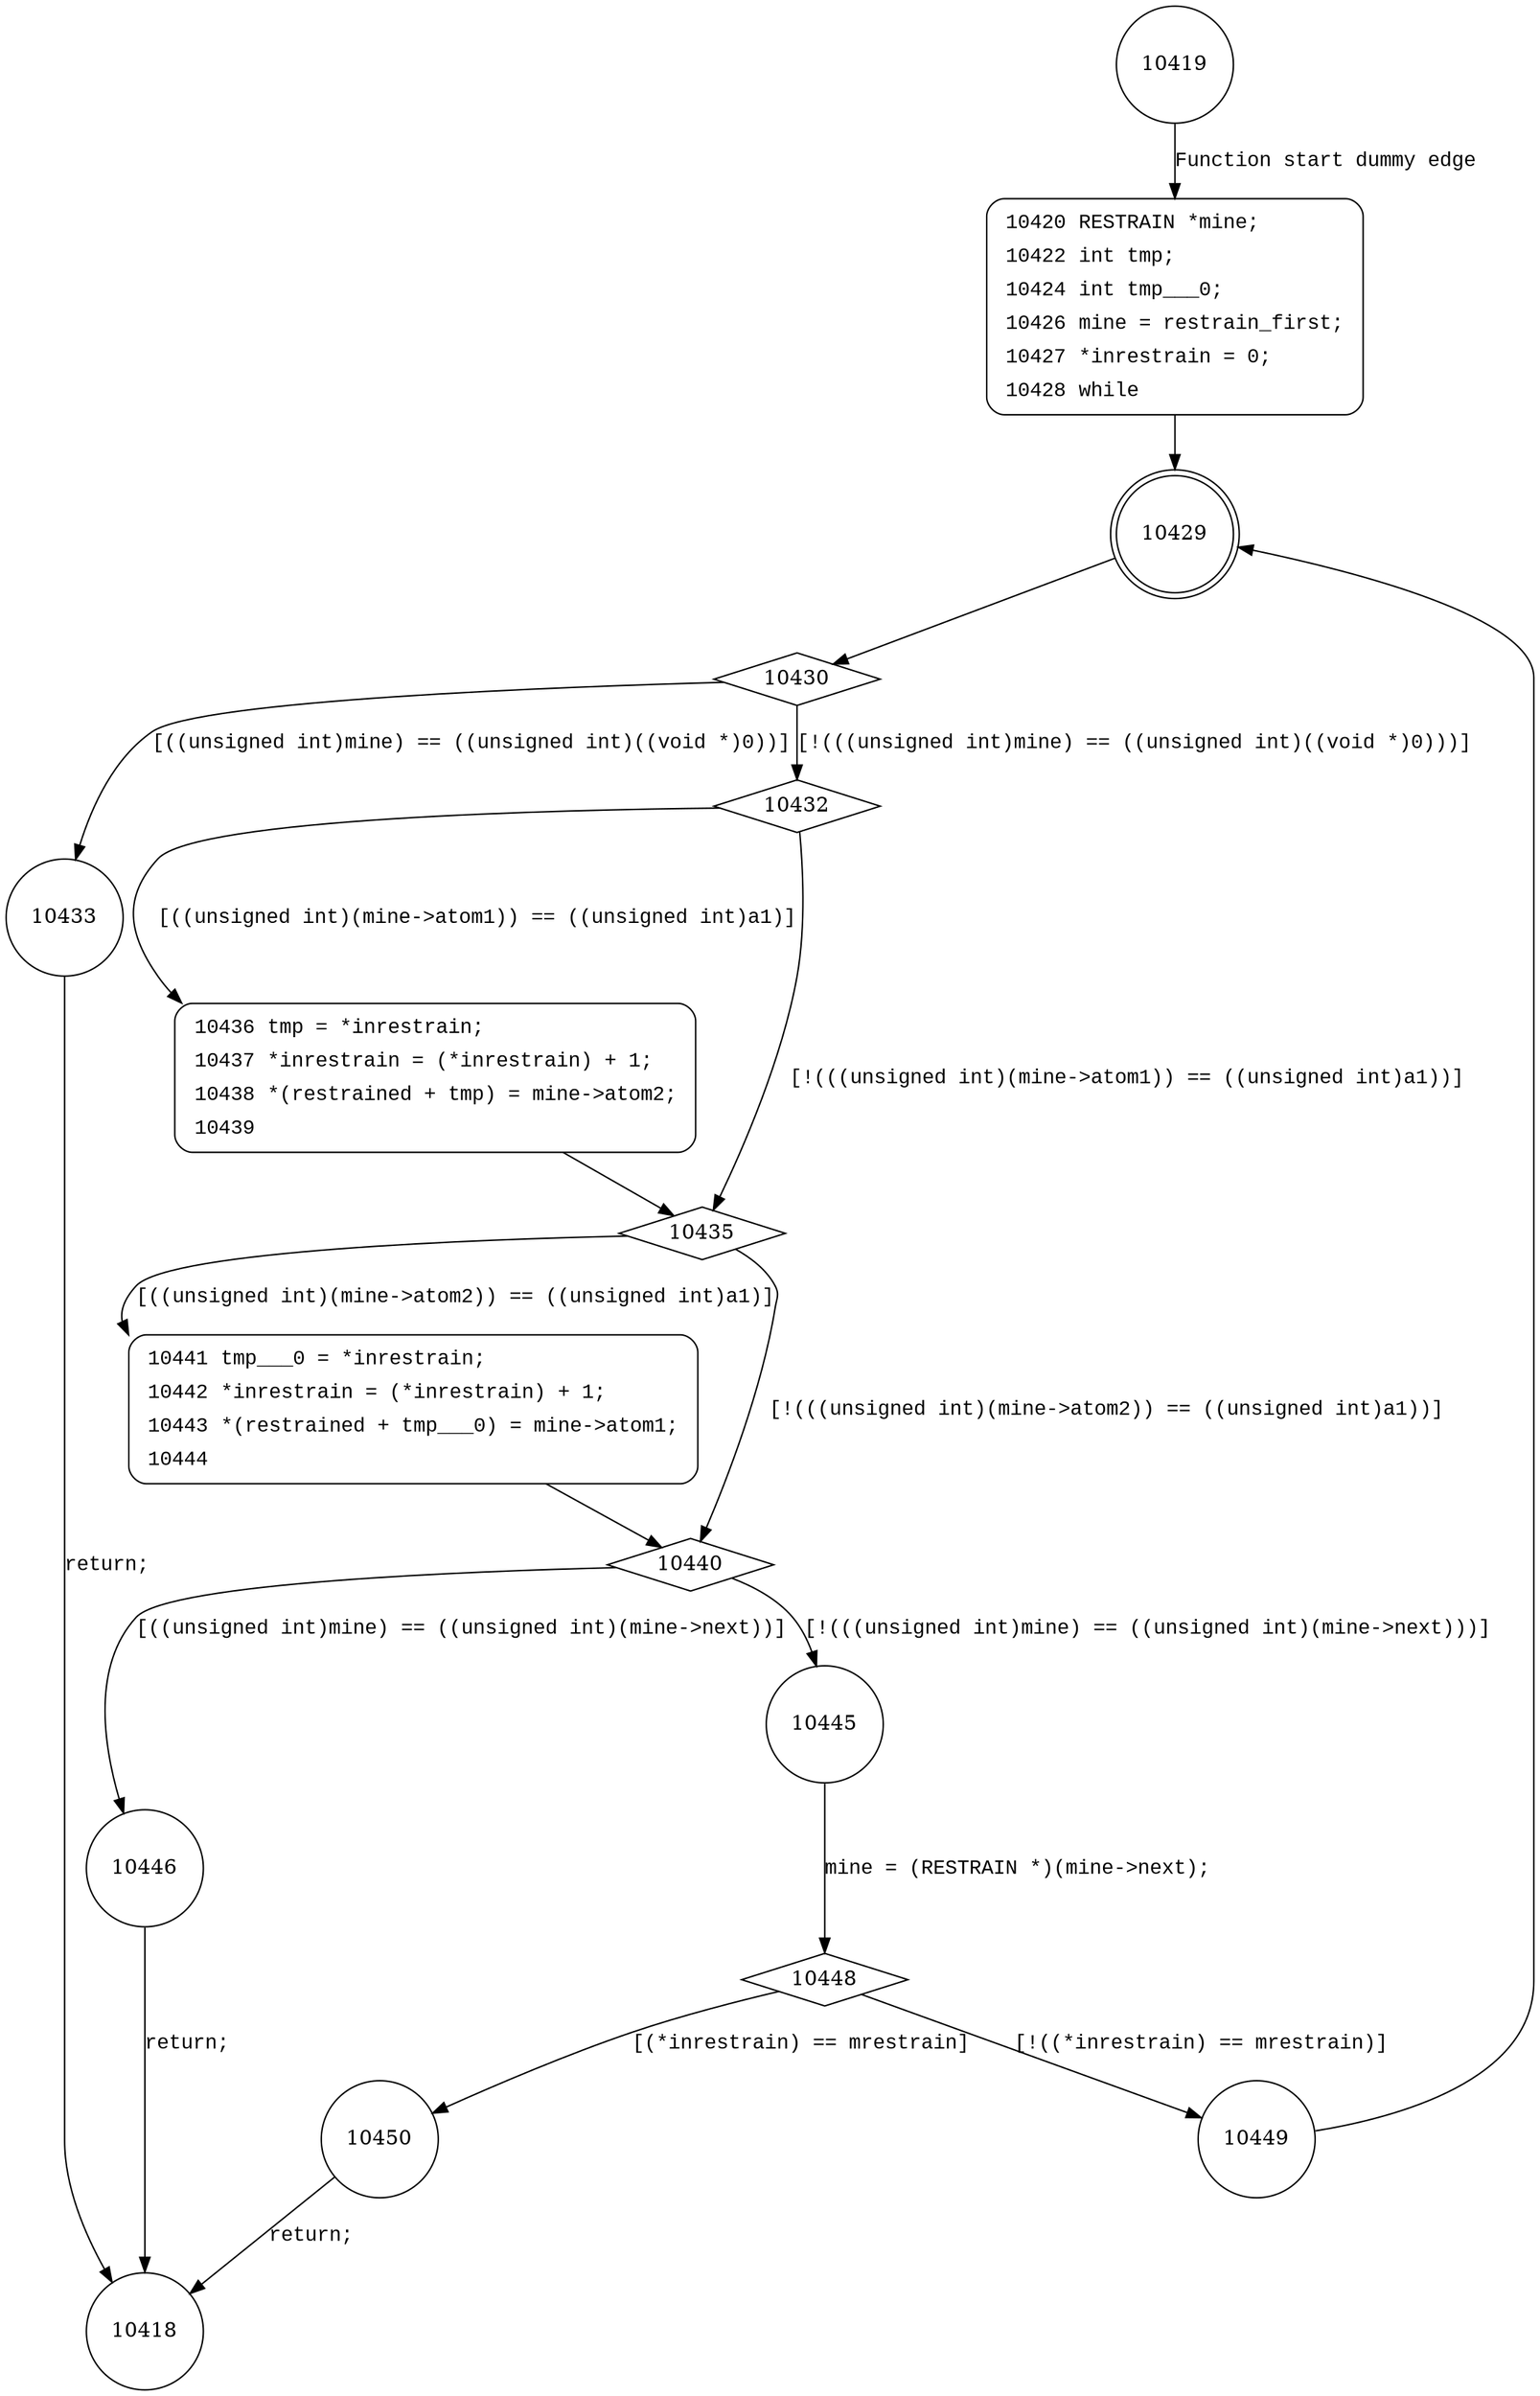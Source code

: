 digraph get_restrain {
10419 [shape="circle"]
10420 [shape="circle"]
10429 [shape="doublecircle"]
10430 [shape="diamond"]
10432 [shape="diamond"]
10433 [shape="circle"]
10435 [shape="diamond"]
10436 [shape="circle"]
10440 [shape="diamond"]
10441 [shape="circle"]
10445 [shape="circle"]
10446 [shape="circle"]
10448 [shape="diamond"]
10449 [shape="circle"]
10450 [shape="circle"]
10418 [shape="circle"]
10420 [style="filled,bold" penwidth="1" fillcolor="white" fontname="Courier New" shape="Mrecord" label=<<table border="0" cellborder="0" cellpadding="3" bgcolor="white"><tr><td align="right">10420</td><td align="left">RESTRAIN *mine;</td></tr><tr><td align="right">10422</td><td align="left">int tmp;</td></tr><tr><td align="right">10424</td><td align="left">int tmp___0;</td></tr><tr><td align="right">10426</td><td align="left">mine = restrain_first;</td></tr><tr><td align="right">10427</td><td align="left">*inrestrain = 0;</td></tr><tr><td align="right">10428</td><td align="left">while</td></tr></table>>]
10420 -> 10429[label=""]
10436 [style="filled,bold" penwidth="1" fillcolor="white" fontname="Courier New" shape="Mrecord" label=<<table border="0" cellborder="0" cellpadding="3" bgcolor="white"><tr><td align="right">10436</td><td align="left">tmp = *inrestrain;</td></tr><tr><td align="right">10437</td><td align="left">*inrestrain = (*inrestrain) + 1;</td></tr><tr><td align="right">10438</td><td align="left">*(restrained + tmp) = mine-&gt;atom2;</td></tr><tr><td align="right">10439</td><td align="left"></td></tr></table>>]
10436 -> 10435[label=""]
10441 [style="filled,bold" penwidth="1" fillcolor="white" fontname="Courier New" shape="Mrecord" label=<<table border="0" cellborder="0" cellpadding="3" bgcolor="white"><tr><td align="right">10441</td><td align="left">tmp___0 = *inrestrain;</td></tr><tr><td align="right">10442</td><td align="left">*inrestrain = (*inrestrain) + 1;</td></tr><tr><td align="right">10443</td><td align="left">*(restrained + tmp___0) = mine-&gt;atom1;</td></tr><tr><td align="right">10444</td><td align="left"></td></tr></table>>]
10441 -> 10440[label=""]
10419 -> 10420 [label="Function start dummy edge" fontname="Courier New"]
10429 -> 10430 [label="" fontname="Courier New"]
10430 -> 10432 [label="[!(((unsigned int)mine) == ((unsigned int)((void *)0)))]" fontname="Courier New"]
10430 -> 10433 [label="[((unsigned int)mine) == ((unsigned int)((void *)0))]" fontname="Courier New"]
10432 -> 10435 [label="[!(((unsigned int)(mine->atom1)) == ((unsigned int)a1))]" fontname="Courier New"]
10432 -> 10436 [label="[((unsigned int)(mine->atom1)) == ((unsigned int)a1)]" fontname="Courier New"]
10435 -> 10440 [label="[!(((unsigned int)(mine->atom2)) == ((unsigned int)a1))]" fontname="Courier New"]
10435 -> 10441 [label="[((unsigned int)(mine->atom2)) == ((unsigned int)a1)]" fontname="Courier New"]
10440 -> 10445 [label="[!(((unsigned int)mine) == ((unsigned int)(mine->next)))]" fontname="Courier New"]
10440 -> 10446 [label="[((unsigned int)mine) == ((unsigned int)(mine->next))]" fontname="Courier New"]
10445 -> 10448 [label="mine = (RESTRAIN *)(mine->next);" fontname="Courier New"]
10448 -> 10449 [label="[!((*inrestrain) == mrestrain)]" fontname="Courier New"]
10448 -> 10450 [label="[(*inrestrain) == mrestrain]" fontname="Courier New"]
10449 -> 10429 [label="" fontname="Courier New"]
10433 -> 10418 [label="return;" fontname="Courier New"]
10446 -> 10418 [label="return;" fontname="Courier New"]
10450 -> 10418 [label="return;" fontname="Courier New"]
}